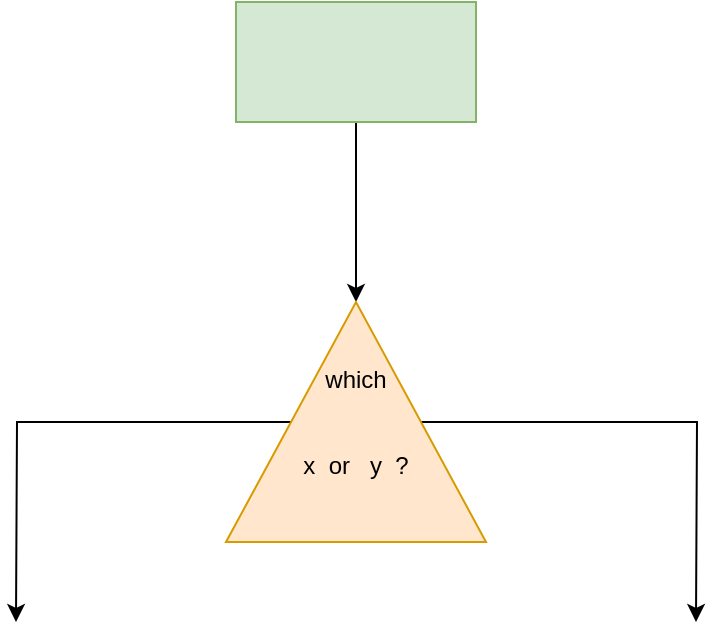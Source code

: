 <mxfile version="20.0.1" type="github"><diagram id="bCOAkccc616G0cke4uCi" name="Page-1"><mxGraphModel dx="1102" dy="582" grid="1" gridSize="10" guides="1" tooltips="1" connect="1" arrows="1" fold="1" page="1" pageScale="1" pageWidth="850" pageHeight="1100" math="0" shadow="0"><root><mxCell id="0"/><mxCell id="1" parent="0"/><mxCell id="mwQvGmr3MqOm5vwf89vm-11" style="edgeStyle=orthogonalEdgeStyle;rounded=0;orthogonalLoop=1;jettySize=auto;html=1;" parent="1" source="mwQvGmr3MqOm5vwf89vm-10" edge="1"><mxGeometry relative="1" as="geometry"><mxPoint x="410" y="210" as="targetPoint"/></mxGeometry></mxCell><mxCell id="mwQvGmr3MqOm5vwf89vm-10" value="" style="rounded=0;whiteSpace=wrap;html=1;fillColor=#d5e8d4;strokeColor=#82b366;" parent="1" vertex="1"><mxGeometry x="350" y="60" width="120" height="60" as="geometry"/></mxCell><mxCell id="mwQvGmr3MqOm5vwf89vm-13" style="edgeStyle=orthogonalEdgeStyle;rounded=0;orthogonalLoop=1;jettySize=auto;html=1;" parent="1" source="mwQvGmr3MqOm5vwf89vm-12" edge="1"><mxGeometry relative="1" as="geometry"><mxPoint x="580" y="370" as="targetPoint"/></mxGeometry></mxCell><mxCell id="mwQvGmr3MqOm5vwf89vm-14" style="edgeStyle=orthogonalEdgeStyle;rounded=0;orthogonalLoop=1;jettySize=auto;html=1;" parent="1" source="mwQvGmr3MqOm5vwf89vm-12" edge="1"><mxGeometry relative="1" as="geometry"><mxPoint x="240" y="370" as="targetPoint"/></mxGeometry></mxCell><mxCell id="mwQvGmr3MqOm5vwf89vm-12" value="which&lt;br&gt;&lt;br&gt;&lt;br&gt;x&amp;nbsp; or&amp;nbsp; &amp;nbsp;y&amp;nbsp; ?" style="triangle;whiteSpace=wrap;html=1;direction=north;fillColor=#ffe6cc;strokeColor=#d79b00;" parent="1" vertex="1"><mxGeometry x="345" y="210" width="130" height="120" as="geometry"/></mxCell></root></mxGraphModel></diagram></mxfile>